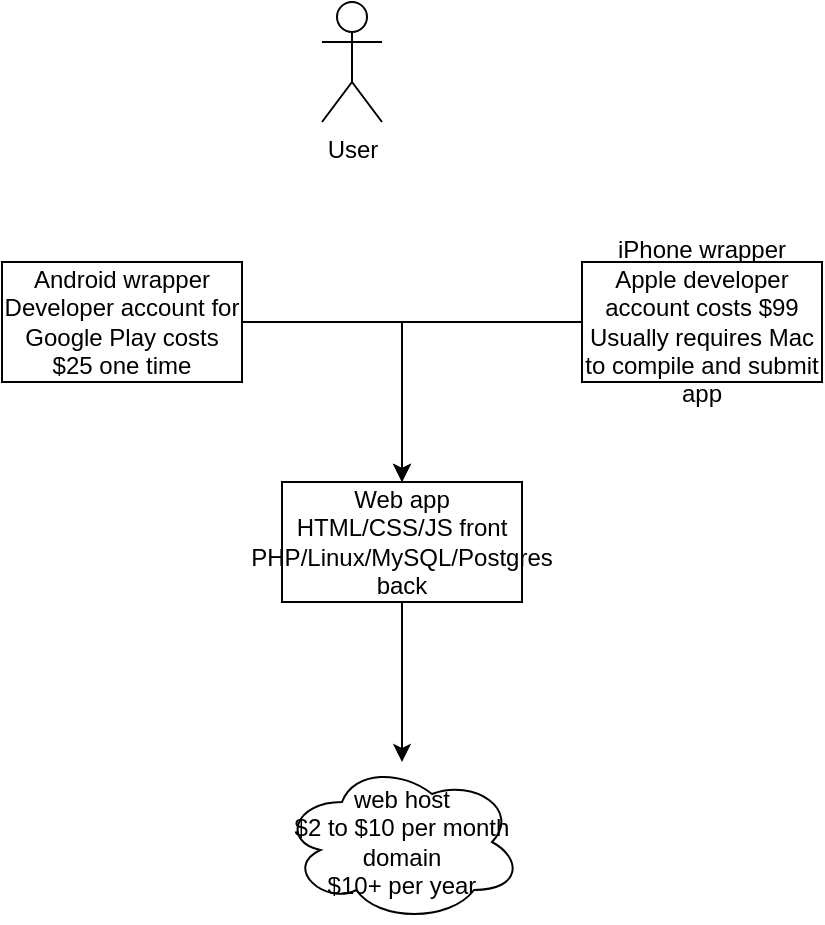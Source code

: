 <mxfile version="14.8.6" type="github">
  <diagram id="sW4C0n-4Pscy0GUnCI6L" name="Page-1">
    <mxGraphModel dx="1422" dy="721" grid="1" gridSize="10" guides="1" tooltips="1" connect="1" arrows="1" fold="1" page="1" pageScale="1" pageWidth="850" pageHeight="1100" math="0" shadow="0">
      <root>
        <mxCell id="0" />
        <mxCell id="1" parent="0" />
        <mxCell id="XM2H1b0zSWUE4Bg7FM9N-1" value="User" style="shape=umlActor;verticalLabelPosition=bottom;verticalAlign=top;html=1;outlineConnect=0;" vertex="1" parent="1">
          <mxGeometry x="360" y="50" width="30" height="60" as="geometry" />
        </mxCell>
        <mxCell id="XM2H1b0zSWUE4Bg7FM9N-2" value="web host&lt;br&gt;$2 to $10 per month&lt;br&gt;domain&lt;br&gt;$10+ per year" style="ellipse;shape=cloud;whiteSpace=wrap;html=1;" vertex="1" parent="1">
          <mxGeometry x="340" y="430" width="120" height="80" as="geometry" />
        </mxCell>
        <mxCell id="XM2H1b0zSWUE4Bg7FM9N-7" style="edgeStyle=orthogonalEdgeStyle;rounded=0;orthogonalLoop=1;jettySize=auto;html=1;" edge="1" parent="1" source="XM2H1b0zSWUE4Bg7FM9N-3" target="XM2H1b0zSWUE4Bg7FM9N-4">
          <mxGeometry relative="1" as="geometry" />
        </mxCell>
        <mxCell id="XM2H1b0zSWUE4Bg7FM9N-3" value="Android wrapper&lt;br&gt;Developer account for Google Play costs $25 one time" style="rounded=0;whiteSpace=wrap;html=1;" vertex="1" parent="1">
          <mxGeometry x="200" y="180" width="120" height="60" as="geometry" />
        </mxCell>
        <mxCell id="XM2H1b0zSWUE4Bg7FM9N-4" value="Web app&lt;br&gt;HTML/CSS/JS front&lt;br&gt;PHP/Linux/MySQL/Postgres back" style="rounded=0;whiteSpace=wrap;html=1;" vertex="1" parent="1">
          <mxGeometry x="340" y="290" width="120" height="60" as="geometry" />
        </mxCell>
        <mxCell id="XM2H1b0zSWUE4Bg7FM9N-8" style="edgeStyle=orthogonalEdgeStyle;rounded=0;orthogonalLoop=1;jettySize=auto;html=1;" edge="1" parent="1" source="XM2H1b0zSWUE4Bg7FM9N-5" target="XM2H1b0zSWUE4Bg7FM9N-4">
          <mxGeometry relative="1" as="geometry" />
        </mxCell>
        <mxCell id="XM2H1b0zSWUE4Bg7FM9N-5" value="iPhone wrapper&lt;br&gt;Apple developer account costs $99&lt;br&gt;Usually requires Mac to compile and submit app" style="rounded=0;whiteSpace=wrap;html=1;" vertex="1" parent="1">
          <mxGeometry x="490" y="180" width="120" height="60" as="geometry" />
        </mxCell>
        <mxCell id="XM2H1b0zSWUE4Bg7FM9N-9" value="" style="endArrow=classic;html=1;exitX=0.5;exitY=1;exitDx=0;exitDy=0;" edge="1" parent="1" source="XM2H1b0zSWUE4Bg7FM9N-4" target="XM2H1b0zSWUE4Bg7FM9N-2">
          <mxGeometry width="50" height="50" relative="1" as="geometry">
            <mxPoint x="400" y="360" as="sourcePoint" />
            <mxPoint x="450" y="240" as="targetPoint" />
          </mxGeometry>
        </mxCell>
      </root>
    </mxGraphModel>
  </diagram>
</mxfile>
